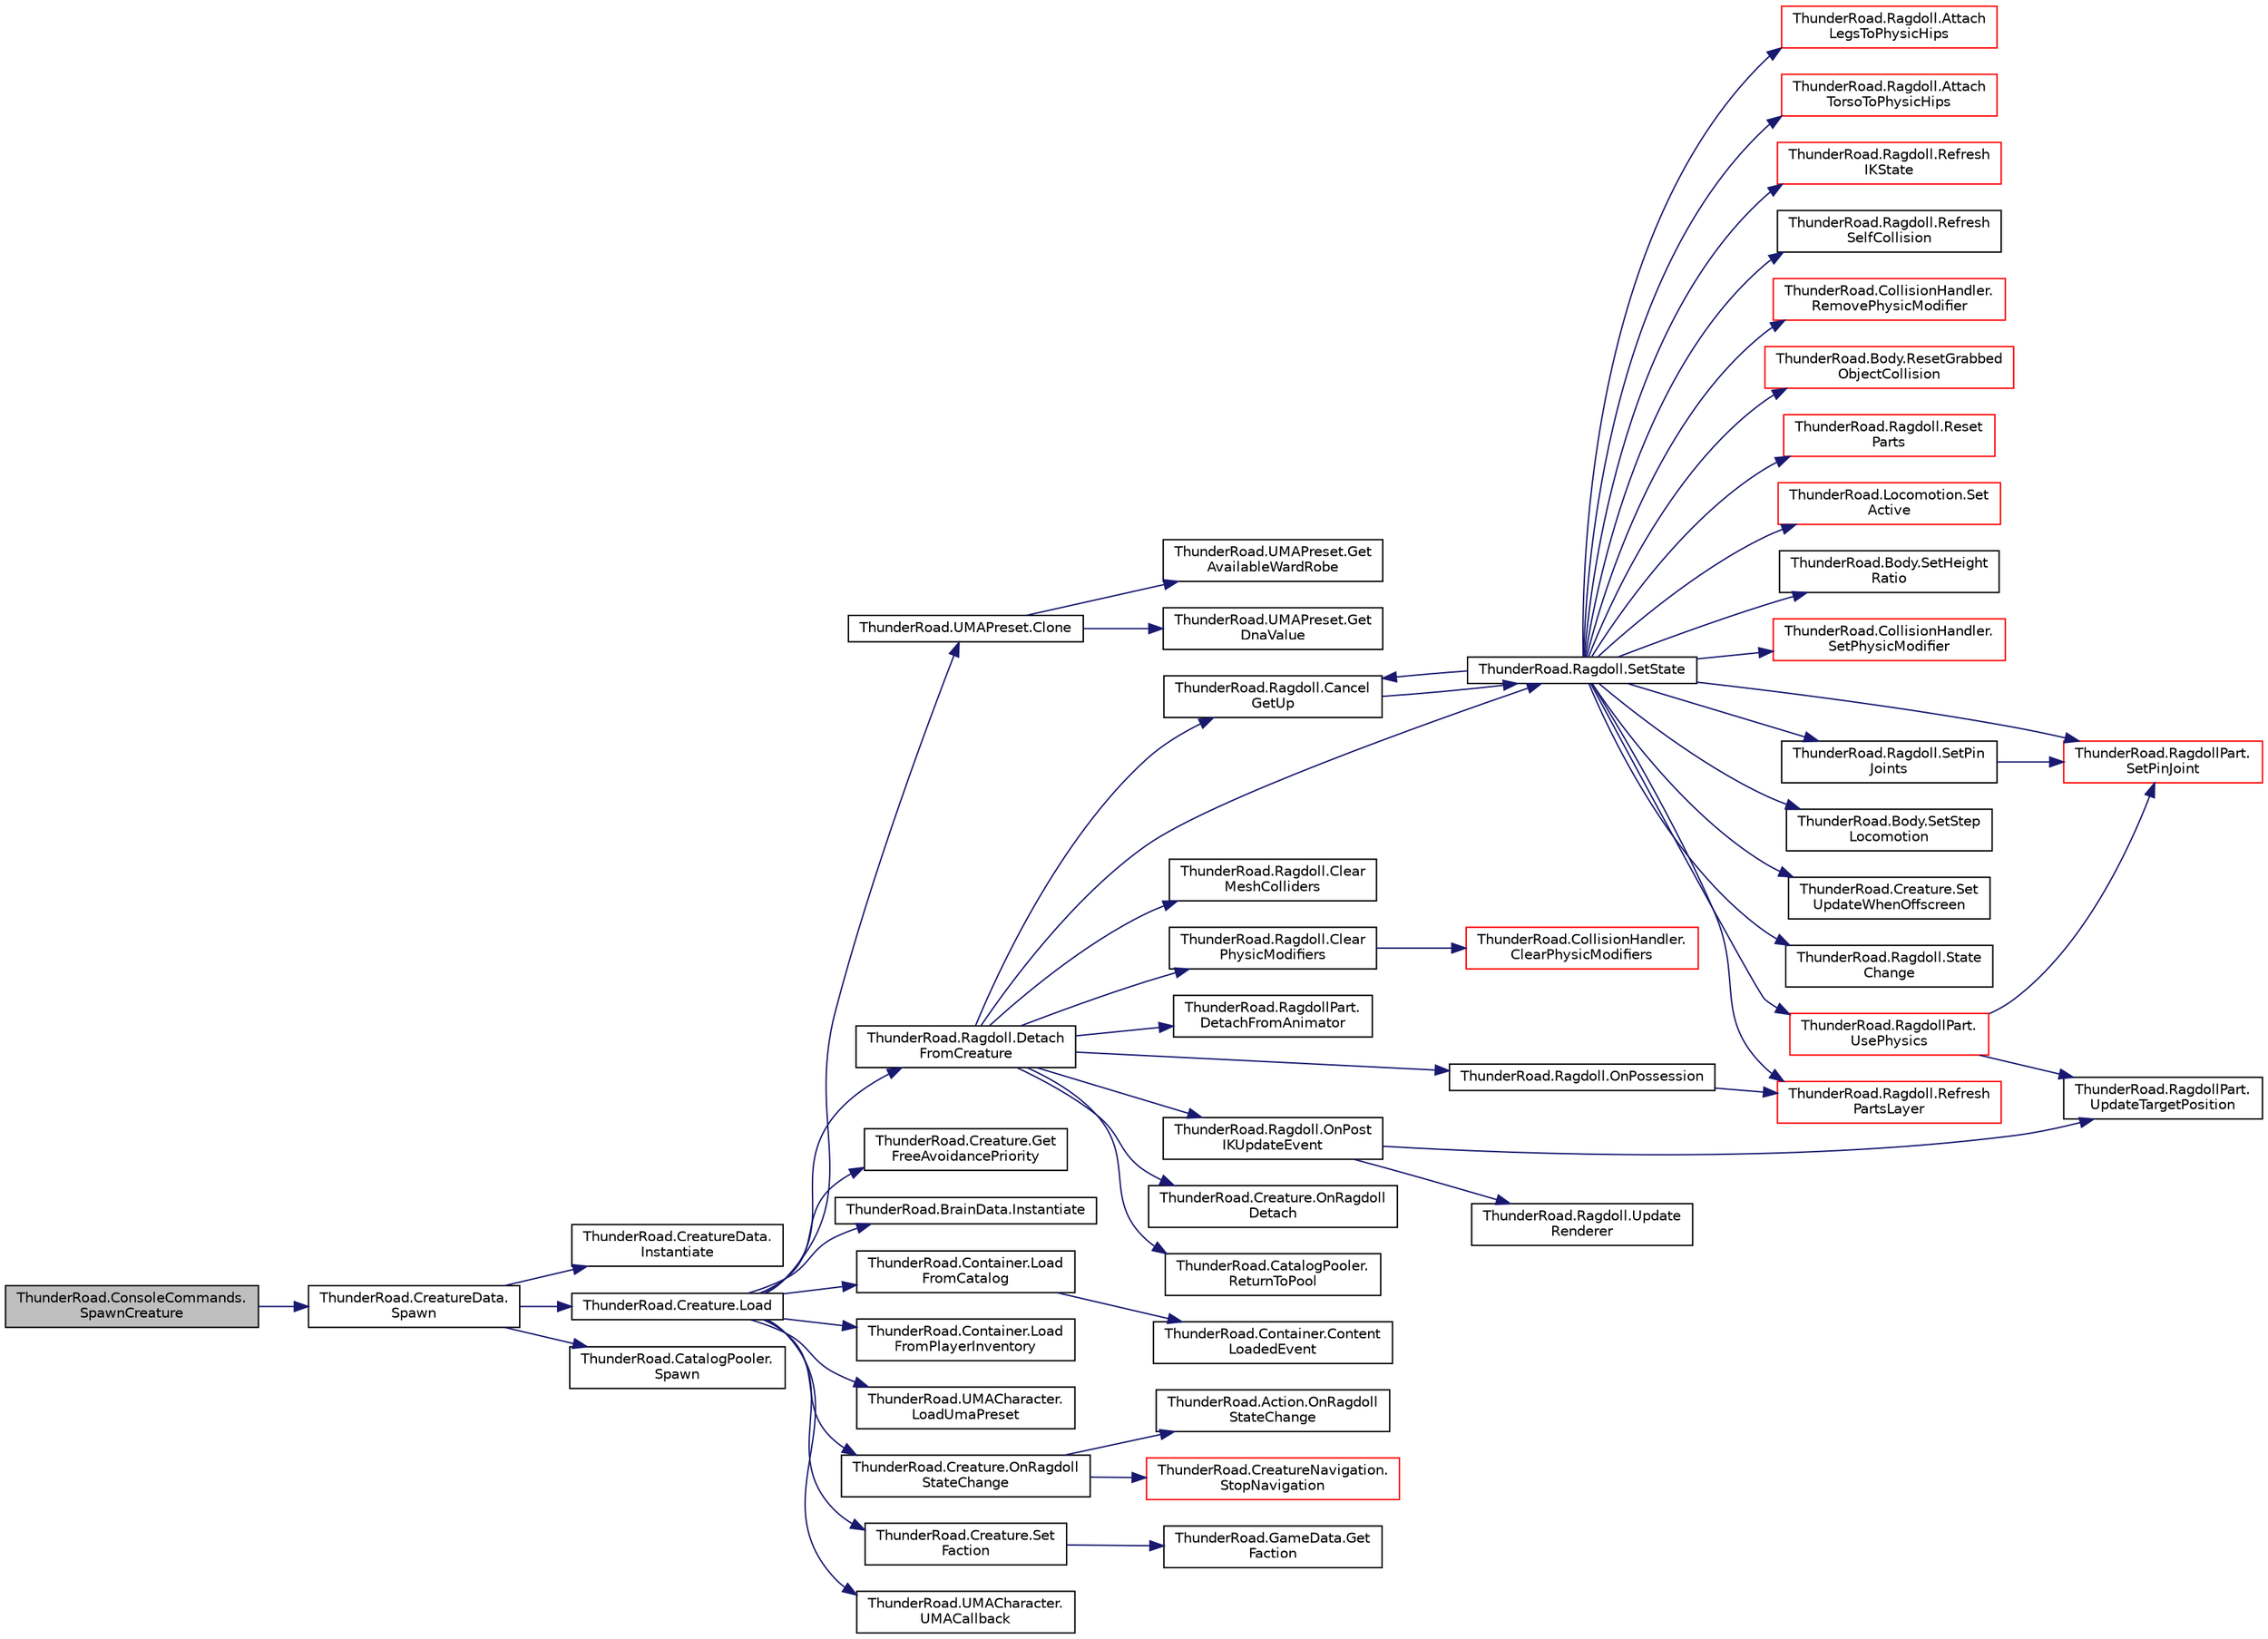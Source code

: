 digraph "ThunderRoad.ConsoleCommands.SpawnCreature"
{
 // LATEX_PDF_SIZE
  edge [fontname="Helvetica",fontsize="10",labelfontname="Helvetica",labelfontsize="10"];
  node [fontname="Helvetica",fontsize="10",shape=record];
  rankdir="LR";
  Node1 [label="ThunderRoad.ConsoleCommands.\lSpawnCreature",height=0.2,width=0.4,color="black", fillcolor="grey75", style="filled", fontcolor="black",tooltip="Spawns the creature."];
  Node1 -> Node2 [color="midnightblue",fontsize="10",style="solid",fontname="Helvetica"];
  Node2 [label="ThunderRoad.CreatureData.\lSpawn",height=0.2,width=0.4,color="black", fillcolor="white", style="filled",URL="$class_thunder_road_1_1_creature_data.html#a40328c2f8c68e4238c18c0447761bc83",tooltip="Spawns the specified position."];
  Node2 -> Node3 [color="midnightblue",fontsize="10",style="solid",fontname="Helvetica"];
  Node3 [label="ThunderRoad.CreatureData.\lInstantiate",height=0.2,width=0.4,color="black", fillcolor="white", style="filled",URL="$class_thunder_road_1_1_creature_data.html#a3386b3349065b0421be01c5e15d64baa",tooltip="Instantiates the specified parent."];
  Node2 -> Node4 [color="midnightblue",fontsize="10",style="solid",fontname="Helvetica"];
  Node4 [label="ThunderRoad.Creature.Load",height=0.2,width=0.4,color="black", fillcolor="white", style="filled",URL="$class_thunder_road_1_1_creature.html#af678ce1302431318a7a66e8a8af8d3e6",tooltip="Loads the specified data."];
  Node4 -> Node5 [color="midnightblue",fontsize="10",style="solid",fontname="Helvetica"];
  Node5 [label="ThunderRoad.UMAPreset.Clone",height=0.2,width=0.4,color="black", fillcolor="white", style="filled",URL="$class_thunder_road_1_1_u_m_a_preset.html#a7c848abb747d4e0dc361485947904957",tooltip="Clones this instance."];
  Node5 -> Node6 [color="midnightblue",fontsize="10",style="solid",fontname="Helvetica"];
  Node6 [label="ThunderRoad.UMAPreset.Get\lAvailableWardRobe",height=0.2,width=0.4,color="black", fillcolor="white", style="filled",URL="$class_thunder_road_1_1_u_m_a_preset.html#ab22ab3e1d99809ed7cab7f7489434e16",tooltip="Gets the available ward robe."];
  Node5 -> Node7 [color="midnightblue",fontsize="10",style="solid",fontname="Helvetica"];
  Node7 [label="ThunderRoad.UMAPreset.Get\lDnaValue",height=0.2,width=0.4,color="black", fillcolor="white", style="filled",URL="$class_thunder_road_1_1_u_m_a_preset.html#acedceb3c36f3843136079ed694e35fae",tooltip="Gets the dna value."];
  Node4 -> Node8 [color="midnightblue",fontsize="10",style="solid",fontname="Helvetica"];
  Node8 [label="ThunderRoad.Ragdoll.Detach\lFromCreature",height=0.2,width=0.4,color="black", fillcolor="white", style="filled",URL="$class_thunder_road_1_1_ragdoll.html#a2e2236043f74c1e5aa4ce31deb5514c0",tooltip="Detaches from creature."];
  Node8 -> Node9 [color="midnightblue",fontsize="10",style="solid",fontname="Helvetica"];
  Node9 [label="ThunderRoad.Ragdoll.Cancel\lGetUp",height=0.2,width=0.4,color="black", fillcolor="white", style="filled",URL="$class_thunder_road_1_1_ragdoll.html#a610ecf254c36c8406ec58cdb10c2d186",tooltip="Cancels the get up."];
  Node9 -> Node10 [color="midnightblue",fontsize="10",style="solid",fontname="Helvetica"];
  Node10 [label="ThunderRoad.Ragdoll.SetState",height=0.2,width=0.4,color="black", fillcolor="white", style="filled",URL="$class_thunder_road_1_1_ragdoll.html#abaf0aa19c9d52673dab97571d5c8a6bb",tooltip="Sets the state."];
  Node10 -> Node11 [color="midnightblue",fontsize="10",style="solid",fontname="Helvetica"];
  Node11 [label="ThunderRoad.Ragdoll.Attach\lLegsToPhysicHips",height=0.2,width=0.4,color="red", fillcolor="white", style="filled",URL="$class_thunder_road_1_1_ragdoll.html#aae485214f61f6621115b297768be6cb0",tooltip="Attaches the legs to physic hips."];
  Node10 -> Node13 [color="midnightblue",fontsize="10",style="solid",fontname="Helvetica"];
  Node13 [label="ThunderRoad.Ragdoll.Attach\lTorsoToPhysicHips",height=0.2,width=0.4,color="red", fillcolor="white", style="filled",URL="$class_thunder_road_1_1_ragdoll.html#ae5d17dc6143f0c66d2fc2927a9f0c7c2",tooltip="Attaches the torso to physic hips."];
  Node10 -> Node9 [color="midnightblue",fontsize="10",style="solid",fontname="Helvetica"];
  Node10 -> Node14 [color="midnightblue",fontsize="10",style="solid",fontname="Helvetica"];
  Node14 [label="ThunderRoad.Ragdoll.Refresh\lIKState",height=0.2,width=0.4,color="red", fillcolor="white", style="filled",URL="$class_thunder_road_1_1_ragdoll.html#a4a2919a73a4b441770329465e888fefa",tooltip="Refreshes the state of the ik."];
  Node10 -> Node16 [color="midnightblue",fontsize="10",style="solid",fontname="Helvetica"];
  Node16 [label="ThunderRoad.Ragdoll.Refresh\lPartsLayer",height=0.2,width=0.4,color="red", fillcolor="white", style="filled",URL="$class_thunder_road_1_1_ragdoll.html#a719a7e98fd6b50c533792238826b5fa8",tooltip="Refreshes the parts layer."];
  Node10 -> Node19 [color="midnightblue",fontsize="10",style="solid",fontname="Helvetica"];
  Node19 [label="ThunderRoad.Ragdoll.Refresh\lSelfCollision",height=0.2,width=0.4,color="black", fillcolor="white", style="filled",URL="$class_thunder_road_1_1_ragdoll.html#abce0604b71b43c97655a3596466fd485",tooltip="Refreshes the self collision."];
  Node10 -> Node20 [color="midnightblue",fontsize="10",style="solid",fontname="Helvetica"];
  Node20 [label="ThunderRoad.CollisionHandler.\lRemovePhysicModifier",height=0.2,width=0.4,color="red", fillcolor="white", style="filled",URL="$class_thunder_road_1_1_collision_handler.html#a0c22ab9a8eb20a0e65373f111b93362c",tooltip="Removes the physic modifier."];
  Node10 -> Node22 [color="midnightblue",fontsize="10",style="solid",fontname="Helvetica"];
  Node22 [label="ThunderRoad.Body.ResetGrabbed\lObjectCollision",height=0.2,width=0.4,color="red", fillcolor="white", style="filled",URL="$class_thunder_road_1_1_body.html#ab1d0dcd5e0e4c172380d9e7f2ebf701d",tooltip="Resets the grabbed object collision."];
  Node10 -> Node33 [color="midnightblue",fontsize="10",style="solid",fontname="Helvetica"];
  Node33 [label="ThunderRoad.Ragdoll.Reset\lParts",height=0.2,width=0.4,color="red", fillcolor="white", style="filled",URL="$class_thunder_road_1_1_ragdoll.html#a5fff33c54cb29b07133773f1c974d4b4",tooltip="Resets the parts."];
  Node10 -> Node37 [color="midnightblue",fontsize="10",style="solid",fontname="Helvetica"];
  Node37 [label="ThunderRoad.Locomotion.Set\lActive",height=0.2,width=0.4,color="red", fillcolor="white", style="filled",URL="$class_thunder_road_1_1_locomotion.html#a42376933acd3a910da0bf5ca6f8f0cff",tooltip="Sets the active."];
  Node10 -> Node39 [color="midnightblue",fontsize="10",style="solid",fontname="Helvetica"];
  Node39 [label="ThunderRoad.Body.SetHeight\lRatio",height=0.2,width=0.4,color="black", fillcolor="white", style="filled",URL="$class_thunder_road_1_1_body.html#a00f22e177ab021c3f081fc1d5eef733b",tooltip="Sets the height ratio."];
  Node10 -> Node40 [color="midnightblue",fontsize="10",style="solid",fontname="Helvetica"];
  Node40 [label="ThunderRoad.CollisionHandler.\lSetPhysicModifier",height=0.2,width=0.4,color="red", fillcolor="white", style="filled",URL="$class_thunder_road_1_1_collision_handler.html#afcf812201464805f2f65e4cdc3213134",tooltip="Sets the physic modifier."];
  Node10 -> Node42 [color="midnightblue",fontsize="10",style="solid",fontname="Helvetica"];
  Node42 [label="ThunderRoad.RagdollPart.\lSetPinJoint",height=0.2,width=0.4,color="red", fillcolor="white", style="filled",URL="$class_thunder_road_1_1_ragdoll_part.html#a21d4dd742aa88857e741c620986131be",tooltip="Sets the pin joint."];
  Node10 -> Node45 [color="midnightblue",fontsize="10",style="solid",fontname="Helvetica"];
  Node45 [label="ThunderRoad.Ragdoll.SetPin\lJoints",height=0.2,width=0.4,color="black", fillcolor="white", style="filled",URL="$class_thunder_road_1_1_ragdoll.html#ad0a24bd0ceafdce99b22b714a541547e",tooltip="Sets the pin joints."];
  Node45 -> Node42 [color="midnightblue",fontsize="10",style="solid",fontname="Helvetica"];
  Node10 -> Node46 [color="midnightblue",fontsize="10",style="solid",fontname="Helvetica"];
  Node46 [label="ThunderRoad.Body.SetStep\lLocomotion",height=0.2,width=0.4,color="black", fillcolor="white", style="filled",URL="$class_thunder_road_1_1_body.html#a1e839fc506c9973e8223968aa71558ae",tooltip="Sets the step locomotion."];
  Node10 -> Node47 [color="midnightblue",fontsize="10",style="solid",fontname="Helvetica"];
  Node47 [label="ThunderRoad.Creature.Set\lUpdateWhenOffscreen",height=0.2,width=0.4,color="black", fillcolor="white", style="filled",URL="$class_thunder_road_1_1_creature.html#a5d2afee4466c232a3af2243182da6469",tooltip="Sets the update when offscreen."];
  Node10 -> Node48 [color="midnightblue",fontsize="10",style="solid",fontname="Helvetica"];
  Node48 [label="ThunderRoad.Ragdoll.State\lChange",height=0.2,width=0.4,color="black", fillcolor="white", style="filled",URL="$class_thunder_road_1_1_ragdoll.html#aacebc872342f4a8d8f7dae8185334575",tooltip="Delegate StateChange"];
  Node10 -> Node49 [color="midnightblue",fontsize="10",style="solid",fontname="Helvetica"];
  Node49 [label="ThunderRoad.RagdollPart.\lUsePhysics",height=0.2,width=0.4,color="red", fillcolor="white", style="filled",URL="$class_thunder_road_1_1_ragdoll_part.html#aafbc151528ac9b0256b7eace518fdf7f",tooltip="Uses the physics."];
  Node49 -> Node42 [color="midnightblue",fontsize="10",style="solid",fontname="Helvetica"];
  Node49 -> Node53 [color="midnightblue",fontsize="10",style="solid",fontname="Helvetica"];
  Node53 [label="ThunderRoad.RagdollPart.\lUpdateTargetPosition",height=0.2,width=0.4,color="black", fillcolor="white", style="filled",URL="$class_thunder_road_1_1_ragdoll_part.html#aabe8c8d48e10c7e89449bd1deb6bd524",tooltip="Updates the target position."];
  Node8 -> Node54 [color="midnightblue",fontsize="10",style="solid",fontname="Helvetica"];
  Node54 [label="ThunderRoad.Ragdoll.Clear\lMeshColliders",height=0.2,width=0.4,color="black", fillcolor="white", style="filled",URL="$class_thunder_road_1_1_ragdoll.html#abfa9a37f58bb05d61b869a1376412991",tooltip="Clears the mesh colliders."];
  Node8 -> Node55 [color="midnightblue",fontsize="10",style="solid",fontname="Helvetica"];
  Node55 [label="ThunderRoad.Ragdoll.Clear\lPhysicModifiers",height=0.2,width=0.4,color="black", fillcolor="white", style="filled",URL="$class_thunder_road_1_1_ragdoll.html#a177e7d54ba3e2b57002c5cd59fad33ab",tooltip="Clears the physic modifiers."];
  Node55 -> Node56 [color="midnightblue",fontsize="10",style="solid",fontname="Helvetica"];
  Node56 [label="ThunderRoad.CollisionHandler.\lClearPhysicModifiers",height=0.2,width=0.4,color="red", fillcolor="white", style="filled",URL="$class_thunder_road_1_1_collision_handler.html#aad7c842f675bc850a9fab4be9bc42aae",tooltip="Clears the physic modifiers."];
  Node8 -> Node57 [color="midnightblue",fontsize="10",style="solid",fontname="Helvetica"];
  Node57 [label="ThunderRoad.RagdollPart.\lDetachFromAnimator",height=0.2,width=0.4,color="black", fillcolor="white", style="filled",URL="$class_thunder_road_1_1_ragdoll_part.html#a8709a5ee08f176fc3f5a1c9973bb9ff2",tooltip="Detaches from animator."];
  Node8 -> Node58 [color="midnightblue",fontsize="10",style="solid",fontname="Helvetica"];
  Node58 [label="ThunderRoad.Ragdoll.OnPossession",height=0.2,width=0.4,color="black", fillcolor="white", style="filled",URL="$class_thunder_road_1_1_ragdoll.html#a4afb7c6ad2fb9b85bef64792808572c6",tooltip="Called when [possession]."];
  Node58 -> Node16 [color="midnightblue",fontsize="10",style="solid",fontname="Helvetica"];
  Node8 -> Node59 [color="midnightblue",fontsize="10",style="solid",fontname="Helvetica"];
  Node59 [label="ThunderRoad.Ragdoll.OnPost\lIKUpdateEvent",height=0.2,width=0.4,color="black", fillcolor="white", style="filled",URL="$class_thunder_road_1_1_ragdoll.html#a56b0880ed41337ad16827bad6073e832",tooltip="Called when [post ik update event]."];
  Node59 -> Node60 [color="midnightblue",fontsize="10",style="solid",fontname="Helvetica"];
  Node60 [label="ThunderRoad.Ragdoll.Update\lRenderer",height=0.2,width=0.4,color="black", fillcolor="white", style="filled",URL="$class_thunder_road_1_1_ragdoll.html#ae8f6da374622676cc9d0972dc39cfca1",tooltip="Updates the renderer."];
  Node59 -> Node53 [color="midnightblue",fontsize="10",style="solid",fontname="Helvetica"];
  Node8 -> Node61 [color="midnightblue",fontsize="10",style="solid",fontname="Helvetica"];
  Node61 [label="ThunderRoad.Creature.OnRagdoll\lDetach",height=0.2,width=0.4,color="black", fillcolor="white", style="filled",URL="$class_thunder_road_1_1_creature.html#a6a788085ee7be9c95868703a79363296",tooltip="Called when [ragdoll detach]."];
  Node8 -> Node62 [color="midnightblue",fontsize="10",style="solid",fontname="Helvetica"];
  Node62 [label="ThunderRoad.CatalogPooler.\lReturnToPool",height=0.2,width=0.4,color="black", fillcolor="white", style="filled",URL="$class_thunder_road_1_1_catalog_pooler.html#abd332139fb6f6805b5e1f900ebb2b050",tooltip="Returns to pool."];
  Node8 -> Node10 [color="midnightblue",fontsize="10",style="solid",fontname="Helvetica"];
  Node4 -> Node63 [color="midnightblue",fontsize="10",style="solid",fontname="Helvetica"];
  Node63 [label="ThunderRoad.Creature.Get\lFreeAvoidancePriority",height=0.2,width=0.4,color="black", fillcolor="white", style="filled",URL="$class_thunder_road_1_1_creature.html#a2bf5b04ac049a693102bba0b14de2651",tooltip="Gets the free avoidance priority."];
  Node4 -> Node64 [color="midnightblue",fontsize="10",style="solid",fontname="Helvetica"];
  Node64 [label="ThunderRoad.BrainData.Instantiate",height=0.2,width=0.4,color="black", fillcolor="white", style="filled",URL="$class_thunder_road_1_1_brain_data.html#a85cef188e1e8450f1df84b05a068cc52",tooltip="Instantiates the specified creature."];
  Node4 -> Node65 [color="midnightblue",fontsize="10",style="solid",fontname="Helvetica"];
  Node65 [label="ThunderRoad.Container.Load\lFromCatalog",height=0.2,width=0.4,color="black", fillcolor="white", style="filled",URL="$class_thunder_road_1_1_container.html#adfec037fe4cf1c480526cc99cb8b72ab",tooltip="Loads from catalog."];
  Node65 -> Node66 [color="midnightblue",fontsize="10",style="solid",fontname="Helvetica"];
  Node66 [label="ThunderRoad.Container.Content\lLoadedEvent",height=0.2,width=0.4,color="black", fillcolor="white", style="filled",URL="$class_thunder_road_1_1_container.html#a85e03216a95d352e4edec868982386b6",tooltip="Delegate ContentLoadedEvent"];
  Node4 -> Node67 [color="midnightblue",fontsize="10",style="solid",fontname="Helvetica"];
  Node67 [label="ThunderRoad.Container.Load\lFromPlayerInventory",height=0.2,width=0.4,color="black", fillcolor="white", style="filled",URL="$class_thunder_road_1_1_container.html#acf3ec28a1ae25a2f8310a7e9e3753892",tooltip="Loads from player inventory."];
  Node4 -> Node68 [color="midnightblue",fontsize="10",style="solid",fontname="Helvetica"];
  Node68 [label="ThunderRoad.UMACharacter.\lLoadUmaPreset",height=0.2,width=0.4,color="black", fillcolor="white", style="filled",URL="$class_thunder_road_1_1_u_m_a_character.html#a4c63b3e7e1ec23df9bfa764b706cdac2",tooltip="Loads the uma preset."];
  Node4 -> Node69 [color="midnightblue",fontsize="10",style="solid",fontname="Helvetica"];
  Node69 [label="ThunderRoad.Creature.OnRagdoll\lStateChange",height=0.2,width=0.4,color="black", fillcolor="white", style="filled",URL="$class_thunder_road_1_1_creature.html#a6e9759083a78dc88a183d11343c15bb8",tooltip="Called when [ragdoll state change]."];
  Node69 -> Node70 [color="midnightblue",fontsize="10",style="solid",fontname="Helvetica"];
  Node70 [label="ThunderRoad.Action.OnRagdoll\lStateChange",height=0.2,width=0.4,color="black", fillcolor="white", style="filled",URL="$class_thunder_road_1_1_action.html#a80346ca19692a06966d87cdebb605d0c",tooltip="Called when [ragdoll state change]."];
  Node69 -> Node71 [color="midnightblue",fontsize="10",style="solid",fontname="Helvetica"];
  Node71 [label="ThunderRoad.CreatureNavigation.\lStopNavigation",height=0.2,width=0.4,color="red", fillcolor="white", style="filled",URL="$class_thunder_road_1_1_creature_navigation.html#a14cf459c6d29090f30f5d0678bb0e9e1",tooltip="Stops the navigation."];
  Node4 -> Node73 [color="midnightblue",fontsize="10",style="solid",fontname="Helvetica"];
  Node73 [label="ThunderRoad.Creature.Set\lFaction",height=0.2,width=0.4,color="black", fillcolor="white", style="filled",URL="$class_thunder_road_1_1_creature.html#a469a61f44346845588b7f876dae59e2d",tooltip="Sets the faction."];
  Node73 -> Node74 [color="midnightblue",fontsize="10",style="solid",fontname="Helvetica"];
  Node74 [label="ThunderRoad.GameData.Get\lFaction",height=0.2,width=0.4,color="black", fillcolor="white", style="filled",URL="$class_thunder_road_1_1_game_data.html#aefd7717cf6e1b40d17e4bbcd50d3d4fa",tooltip="Gets the faction."];
  Node4 -> Node75 [color="midnightblue",fontsize="10",style="solid",fontname="Helvetica"];
  Node75 [label="ThunderRoad.UMACharacter.\lUMACallback",height=0.2,width=0.4,color="black", fillcolor="white", style="filled",URL="$class_thunder_road_1_1_u_m_a_character.html#a7928a5e8605f459511b2f630c0abf872",tooltip=" "];
  Node2 -> Node76 [color="midnightblue",fontsize="10",style="solid",fontname="Helvetica"];
  Node76 [label="ThunderRoad.CatalogPooler.\lSpawn",height=0.2,width=0.4,color="black", fillcolor="white", style="filled",URL="$class_thunder_road_1_1_catalog_pooler.html#af718086f3c213f3f4711a83dbb3b6d7d",tooltip="Spawns the specified catalog data."];
}
